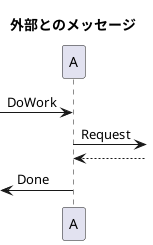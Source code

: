 @startuml{plantuml_seq_out.png}
    title 外部とのメッセージ
    [-> A: DoWork
    A ->] : Request
    A<--]
    [<- A: Done
@enduml
